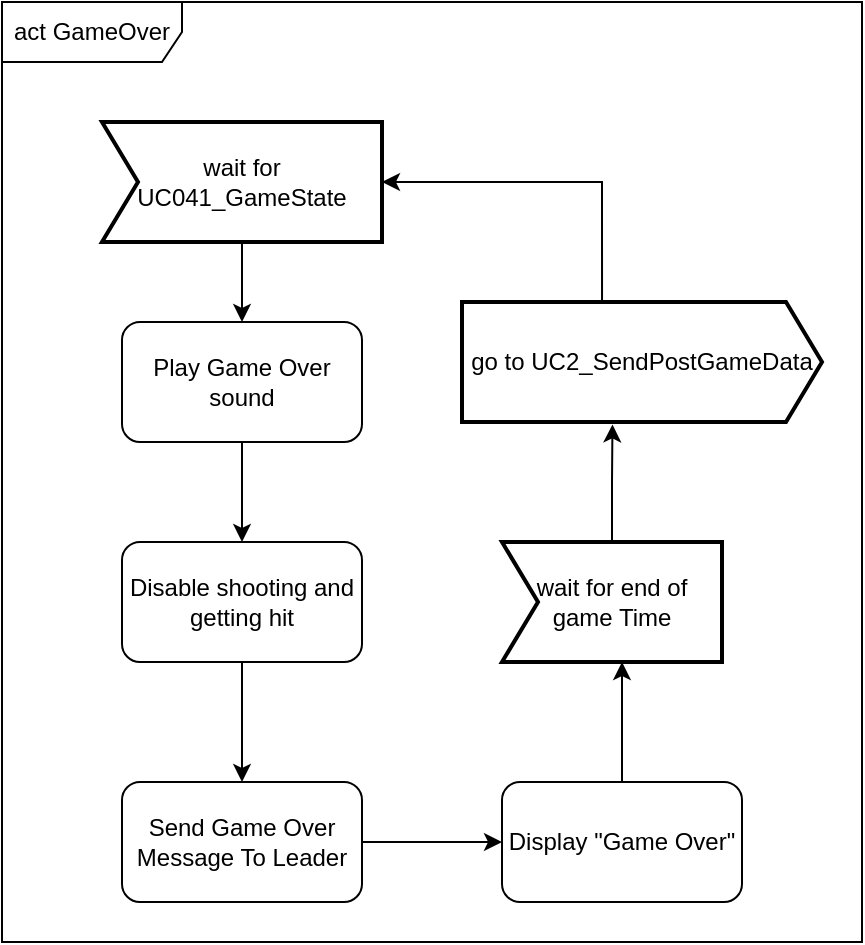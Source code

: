 <mxfile version="22.0.0" type="device">
  <diagram name="Pagina-1" id="YItKlDlyVuwNpQAgmhq9">
    <mxGraphModel dx="736" dy="559" grid="1" gridSize="10" guides="1" tooltips="1" connect="1" arrows="1" fold="1" page="1" pageScale="1" pageWidth="827" pageHeight="1169" math="0" shadow="0">
      <root>
        <mxCell id="0" />
        <mxCell id="1" parent="0" />
        <mxCell id="r6z989G21H8uqTt8hB7O-4" value="act GameOver" style="shape=umlFrame;whiteSpace=wrap;html=1;pointerEvents=0;width=90;height=30;" vertex="1" parent="1">
          <mxGeometry x="30" y="30" width="430" height="470" as="geometry" />
        </mxCell>
        <mxCell id="r6z989G21H8uqTt8hB7O-9" style="edgeStyle=orthogonalEdgeStyle;rounded=0;orthogonalLoop=1;jettySize=auto;html=1;entryX=0.5;entryY=0;entryDx=0;entryDy=0;" edge="1" parent="1" source="r6z989G21H8uqTt8hB7O-6" target="r6z989G21H8uqTt8hB7O-8">
          <mxGeometry relative="1" as="geometry" />
        </mxCell>
        <mxCell id="r6z989G21H8uqTt8hB7O-6" value="Play Game Over sound" style="rounded=1;whiteSpace=wrap;html=1;" vertex="1" parent="1">
          <mxGeometry x="90" y="190" width="120" height="60" as="geometry" />
        </mxCell>
        <mxCell id="r6z989G21H8uqTt8hB7O-11" style="edgeStyle=orthogonalEdgeStyle;rounded=0;orthogonalLoop=1;jettySize=auto;html=1;entryX=0.5;entryY=0;entryDx=0;entryDy=0;" edge="1" parent="1" source="r6z989G21H8uqTt8hB7O-8" target="r6z989G21H8uqTt8hB7O-10">
          <mxGeometry relative="1" as="geometry" />
        </mxCell>
        <mxCell id="r6z989G21H8uqTt8hB7O-8" value="Disable shooting and getting hit" style="rounded=1;whiteSpace=wrap;html=1;" vertex="1" parent="1">
          <mxGeometry x="90" y="300" width="120" height="60" as="geometry" />
        </mxCell>
        <mxCell id="r6z989G21H8uqTt8hB7O-13" style="edgeStyle=orthogonalEdgeStyle;rounded=0;orthogonalLoop=1;jettySize=auto;html=1;entryX=0;entryY=0.5;entryDx=0;entryDy=0;" edge="1" parent="1" source="r6z989G21H8uqTt8hB7O-10" target="r6z989G21H8uqTt8hB7O-12">
          <mxGeometry relative="1" as="geometry" />
        </mxCell>
        <mxCell id="r6z989G21H8uqTt8hB7O-10" value="Send Game Over Message To Leader" style="rounded=1;whiteSpace=wrap;html=1;" vertex="1" parent="1">
          <mxGeometry x="90" y="420" width="120" height="60" as="geometry" />
        </mxCell>
        <mxCell id="r6z989G21H8uqTt8hB7O-15" style="edgeStyle=orthogonalEdgeStyle;rounded=0;orthogonalLoop=1;jettySize=auto;html=1;entryX=0.5;entryY=1;entryDx=0;entryDy=0;" edge="1" parent="1" source="r6z989G21H8uqTt8hB7O-12">
          <mxGeometry relative="1" as="geometry">
            <mxPoint x="340" y="360" as="targetPoint" />
          </mxGeometry>
        </mxCell>
        <mxCell id="r6z989G21H8uqTt8hB7O-12" value="Display &quot;Game Over&quot;" style="rounded=1;whiteSpace=wrap;html=1;" vertex="1" parent="1">
          <mxGeometry x="280" y="420" width="120" height="60" as="geometry" />
        </mxCell>
        <mxCell id="r6z989G21H8uqTt8hB7O-30" style="edgeStyle=orthogonalEdgeStyle;rounded=0;orthogonalLoop=1;jettySize=auto;html=1;entryX=0.5;entryY=0;entryDx=0;entryDy=0;" edge="1" parent="1" source="r6z989G21H8uqTt8hB7O-27" target="r6z989G21H8uqTt8hB7O-6">
          <mxGeometry relative="1" as="geometry" />
        </mxCell>
        <mxCell id="r6z989G21H8uqTt8hB7O-27" value="wait for UC041_GameState" style="html=1;shape=mxgraph.sysml.accEvent;strokeWidth=2;whiteSpace=wrap;align=center;" vertex="1" parent="1">
          <mxGeometry x="80" y="90" width="140" height="60" as="geometry" />
        </mxCell>
        <mxCell id="r6z989G21H8uqTt8hB7O-32" value="wait for end of game Time" style="html=1;shape=mxgraph.sysml.accEvent;strokeWidth=2;whiteSpace=wrap;align=center;" vertex="1" parent="1">
          <mxGeometry x="280" y="300" width="110" height="60" as="geometry" />
        </mxCell>
        <mxCell id="r6z989G21H8uqTt8hB7O-33" value="go to UC2_SendPostGameData" style="html=1;shape=mxgraph.sysml.sendSigAct;strokeWidth=2;whiteSpace=wrap;align=center;" vertex="1" parent="1">
          <mxGeometry x="260" y="180" width="180" height="60" as="geometry" />
        </mxCell>
        <mxCell id="r6z989G21H8uqTt8hB7O-34" style="edgeStyle=orthogonalEdgeStyle;rounded=0;orthogonalLoop=1;jettySize=auto;html=1;entryX=0.418;entryY=1.02;entryDx=0;entryDy=0;entryPerimeter=0;" edge="1" parent="1" source="r6z989G21H8uqTt8hB7O-32" target="r6z989G21H8uqTt8hB7O-33">
          <mxGeometry relative="1" as="geometry" />
        </mxCell>
        <mxCell id="r6z989G21H8uqTt8hB7O-35" style="edgeStyle=orthogonalEdgeStyle;rounded=0;orthogonalLoop=1;jettySize=auto;html=1;entryX=1;entryY=0.5;entryDx=0;entryDy=0;entryPerimeter=0;exitX=0.389;exitY=0;exitDx=0;exitDy=0;exitPerimeter=0;" edge="1" parent="1" source="r6z989G21H8uqTt8hB7O-33" target="r6z989G21H8uqTt8hB7O-27">
          <mxGeometry relative="1" as="geometry" />
        </mxCell>
      </root>
    </mxGraphModel>
  </diagram>
</mxfile>
